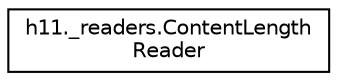 digraph "Graphical Class Hierarchy"
{
 // LATEX_PDF_SIZE
  edge [fontname="Helvetica",fontsize="10",labelfontname="Helvetica",labelfontsize="10"];
  node [fontname="Helvetica",fontsize="10",shape=record];
  rankdir="LR";
  Node0 [label="h11._readers.ContentLength\lReader",height=0.2,width=0.4,color="black", fillcolor="white", style="filled",URL="$classh11_1_1__readers_1_1ContentLengthReader.html",tooltip=" "];
}
